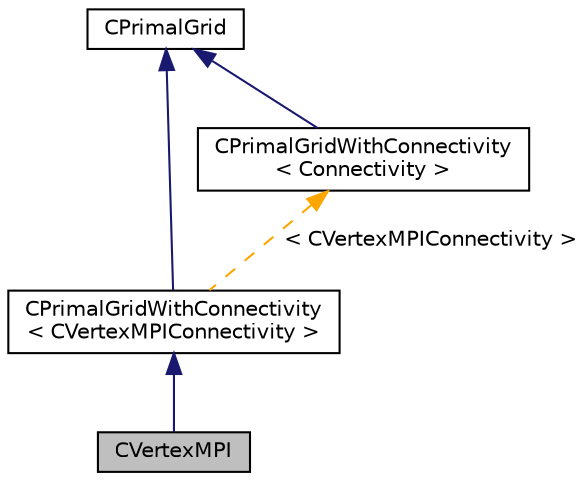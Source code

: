 digraph "CVertexMPI"
{
 // LATEX_PDF_SIZE
  edge [fontname="Helvetica",fontsize="10",labelfontname="Helvetica",labelfontsize="10"];
  node [fontname="Helvetica",fontsize="10",shape=record];
  Node1 [label="CVertexMPI",height=0.2,width=0.4,color="black", fillcolor="grey75", style="filled", fontcolor="black",tooltip="Class for vertex element definition. This kind of element is used in the parallelization stuff."];
  Node2 -> Node1 [dir="back",color="midnightblue",fontsize="10",style="solid",fontname="Helvetica"];
  Node2 [label="CPrimalGridWithConnectivity\l\< CVertexMPIConnectivity \>",height=0.2,width=0.4,color="black", fillcolor="white", style="filled",URL="$classCPrimalGridWithConnectivity.html",tooltip=" "];
  Node3 -> Node2 [dir="back",color="midnightblue",fontsize="10",style="solid",fontname="Helvetica"];
  Node3 [label="CPrimalGrid",height=0.2,width=0.4,color="black", fillcolor="white", style="filled",URL="$classCPrimalGrid.html",tooltip="Class to define the numerical primal grid."];
  Node4 -> Node2 [dir="back",color="orange",fontsize="10",style="dashed",label=" \< CVertexMPIConnectivity \>" ,fontname="Helvetica"];
  Node4 [label="CPrimalGridWithConnectivity\l\< Connectivity \>",height=0.2,width=0.4,color="black", fillcolor="white", style="filled",URL="$classCPrimalGridWithConnectivity.html",tooltip="Override the connectivity getters of CPrimalGrid."];
  Node3 -> Node4 [dir="back",color="midnightblue",fontsize="10",style="solid",fontname="Helvetica"];
}
